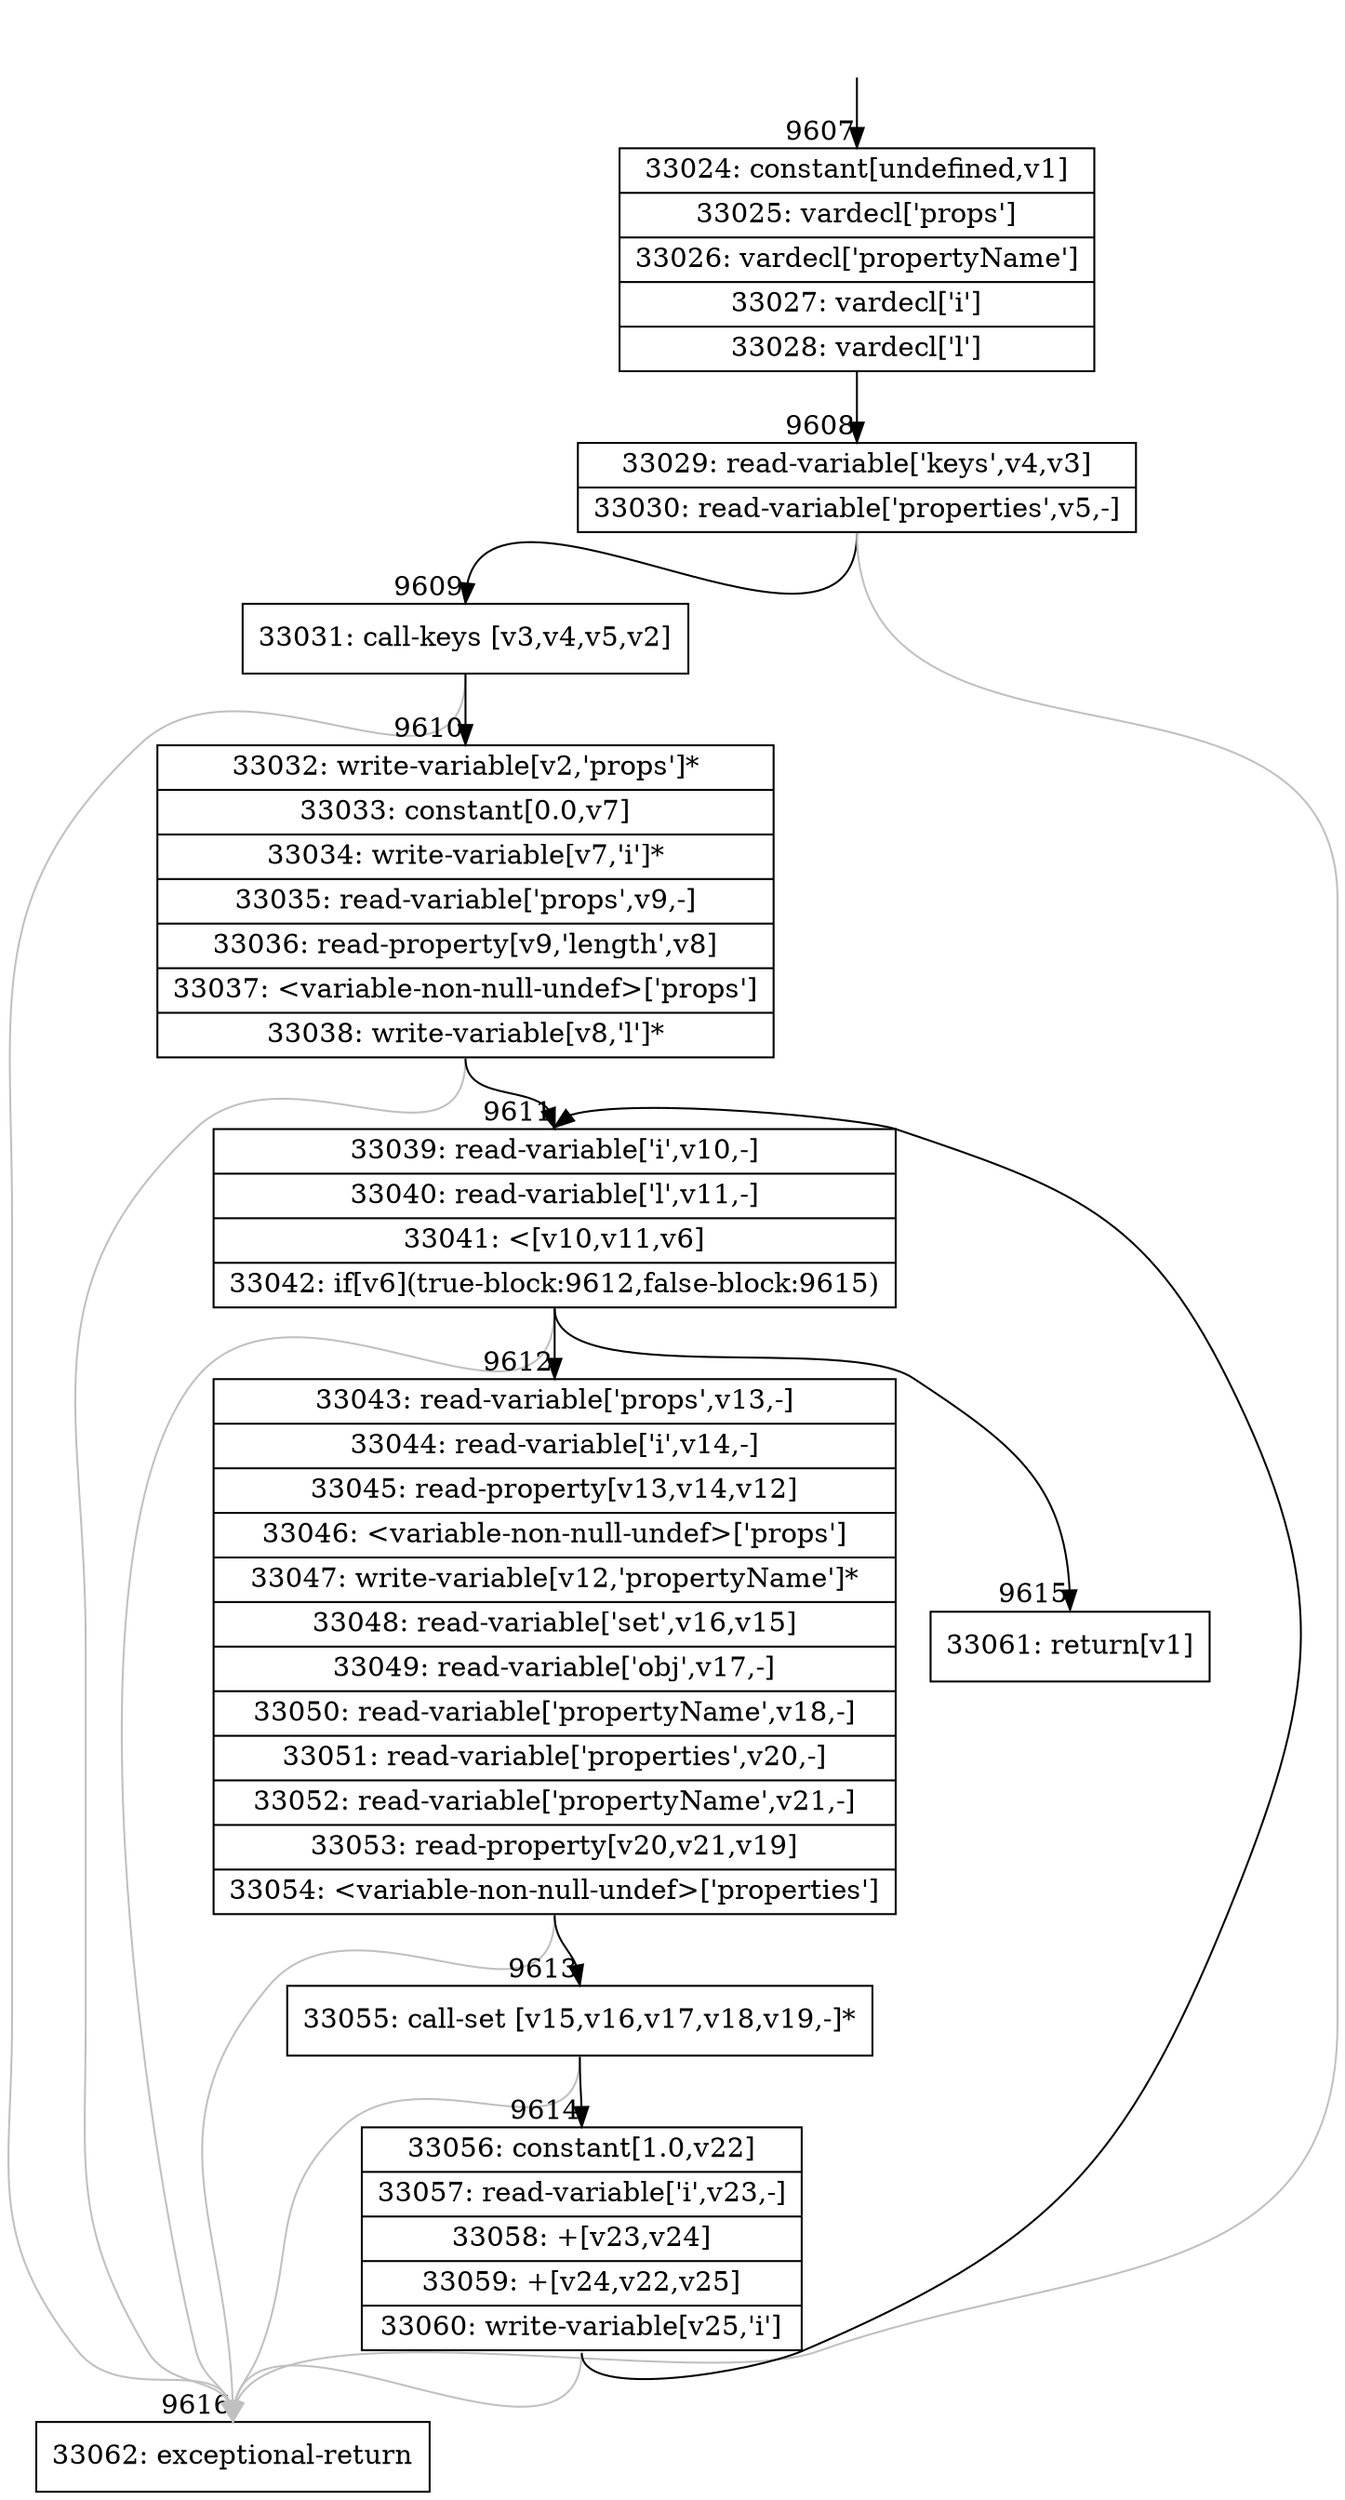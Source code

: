 digraph {
rankdir="TD"
BB_entry814[shape=none,label=""];
BB_entry814 -> BB9607 [tailport=s, headport=n, headlabel="    9607"]
BB9607 [shape=record label="{33024: constant[undefined,v1]|33025: vardecl['props']|33026: vardecl['propertyName']|33027: vardecl['i']|33028: vardecl['l']}" ] 
BB9607 -> BB9608 [tailport=s, headport=n, headlabel="      9608"]
BB9608 [shape=record label="{33029: read-variable['keys',v4,v3]|33030: read-variable['properties',v5,-]}" ] 
BB9608 -> BB9609 [tailport=s, headport=n, headlabel="      9609"]
BB9608 -> BB9616 [tailport=s, headport=n, color=gray, headlabel="      9616"]
BB9609 [shape=record label="{33031: call-keys [v3,v4,v5,v2]}" ] 
BB9609 -> BB9610 [tailport=s, headport=n, headlabel="      9610"]
BB9609 -> BB9616 [tailport=s, headport=n, color=gray]
BB9610 [shape=record label="{33032: write-variable[v2,'props']*|33033: constant[0.0,v7]|33034: write-variable[v7,'i']*|33035: read-variable['props',v9,-]|33036: read-property[v9,'length',v8]|33037: \<variable-non-null-undef\>['props']|33038: write-variable[v8,'l']*}" ] 
BB9610 -> BB9611 [tailport=s, headport=n, headlabel="      9611"]
BB9610 -> BB9616 [tailport=s, headport=n, color=gray]
BB9611 [shape=record label="{33039: read-variable['i',v10,-]|33040: read-variable['l',v11,-]|33041: \<[v10,v11,v6]|33042: if[v6](true-block:9612,false-block:9615)}" ] 
BB9611 -> BB9612 [tailport=s, headport=n, headlabel="      9612"]
BB9611 -> BB9615 [tailport=s, headport=n, headlabel="      9615"]
BB9611 -> BB9616 [tailport=s, headport=n, color=gray]
BB9612 [shape=record label="{33043: read-variable['props',v13,-]|33044: read-variable['i',v14,-]|33045: read-property[v13,v14,v12]|33046: \<variable-non-null-undef\>['props']|33047: write-variable[v12,'propertyName']*|33048: read-variable['set',v16,v15]|33049: read-variable['obj',v17,-]|33050: read-variable['propertyName',v18,-]|33051: read-variable['properties',v20,-]|33052: read-variable['propertyName',v21,-]|33053: read-property[v20,v21,v19]|33054: \<variable-non-null-undef\>['properties']}" ] 
BB9612 -> BB9613 [tailport=s, headport=n, headlabel="      9613"]
BB9612 -> BB9616 [tailport=s, headport=n, color=gray]
BB9613 [shape=record label="{33055: call-set [v15,v16,v17,v18,v19,-]*}" ] 
BB9613 -> BB9614 [tailport=s, headport=n, headlabel="      9614"]
BB9613 -> BB9616 [tailport=s, headport=n, color=gray]
BB9614 [shape=record label="{33056: constant[1.0,v22]|33057: read-variable['i',v23,-]|33058: +[v23,v24]|33059: +[v24,v22,v25]|33060: write-variable[v25,'i']}" ] 
BB9614 -> BB9611 [tailport=s, headport=n]
BB9614 -> BB9616 [tailport=s, headport=n, color=gray]
BB9615 [shape=record label="{33061: return[v1]}" ] 
BB9616 [shape=record label="{33062: exceptional-return}" ] 
//#$~ 17335
}
